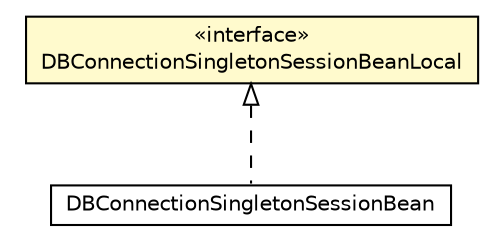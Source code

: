 #!/usr/local/bin/dot
#
# Class diagram 
# Generated by UMLGraph version R5_6-24-gf6e263 (http://www.umlgraph.org/)
#

digraph G {
	edge [fontname="Helvetica",fontsize=10,labelfontname="Helvetica",labelfontsize=10];
	node [fontname="Helvetica",fontsize=10,shape=plaintext];
	nodesep=0.25;
	ranksep=0.5;
	// org.unict.ing.pds.dhtdb.replica.storage.DBConnectionSingletonSessionBeanLocal
	c874 [label=<<table title="org.unict.ing.pds.dhtdb.replica.storage.DBConnectionSingletonSessionBeanLocal" border="0" cellborder="1" cellspacing="0" cellpadding="2" port="p" bgcolor="lemonChiffon" href="./DBConnectionSingletonSessionBeanLocal.html">
		<tr><td><table border="0" cellspacing="0" cellpadding="1">
<tr><td align="center" balign="center"> &#171;interface&#187; </td></tr>
<tr><td align="center" balign="center"> DBConnectionSingletonSessionBeanLocal </td></tr>
		</table></td></tr>
		</table>>, URL="./DBConnectionSingletonSessionBeanLocal.html", fontname="Helvetica", fontcolor="black", fontsize=10.0];
	// org.unict.ing.pds.dhtdb.replica.storage.DBConnectionSingletonSessionBean
	c875 [label=<<table title="org.unict.ing.pds.dhtdb.replica.storage.DBConnectionSingletonSessionBean" border="0" cellborder="1" cellspacing="0" cellpadding="2" port="p" href="./DBConnectionSingletonSessionBean.html">
		<tr><td><table border="0" cellspacing="0" cellpadding="1">
<tr><td align="center" balign="center"> DBConnectionSingletonSessionBean </td></tr>
		</table></td></tr>
		</table>>, URL="./DBConnectionSingletonSessionBean.html", fontname="Helvetica", fontcolor="black", fontsize=10.0];
	//org.unict.ing.pds.dhtdb.replica.storage.DBConnectionSingletonSessionBean implements org.unict.ing.pds.dhtdb.replica.storage.DBConnectionSingletonSessionBeanLocal
	c874:p -> c875:p [dir=back,arrowtail=empty,style=dashed];
}

